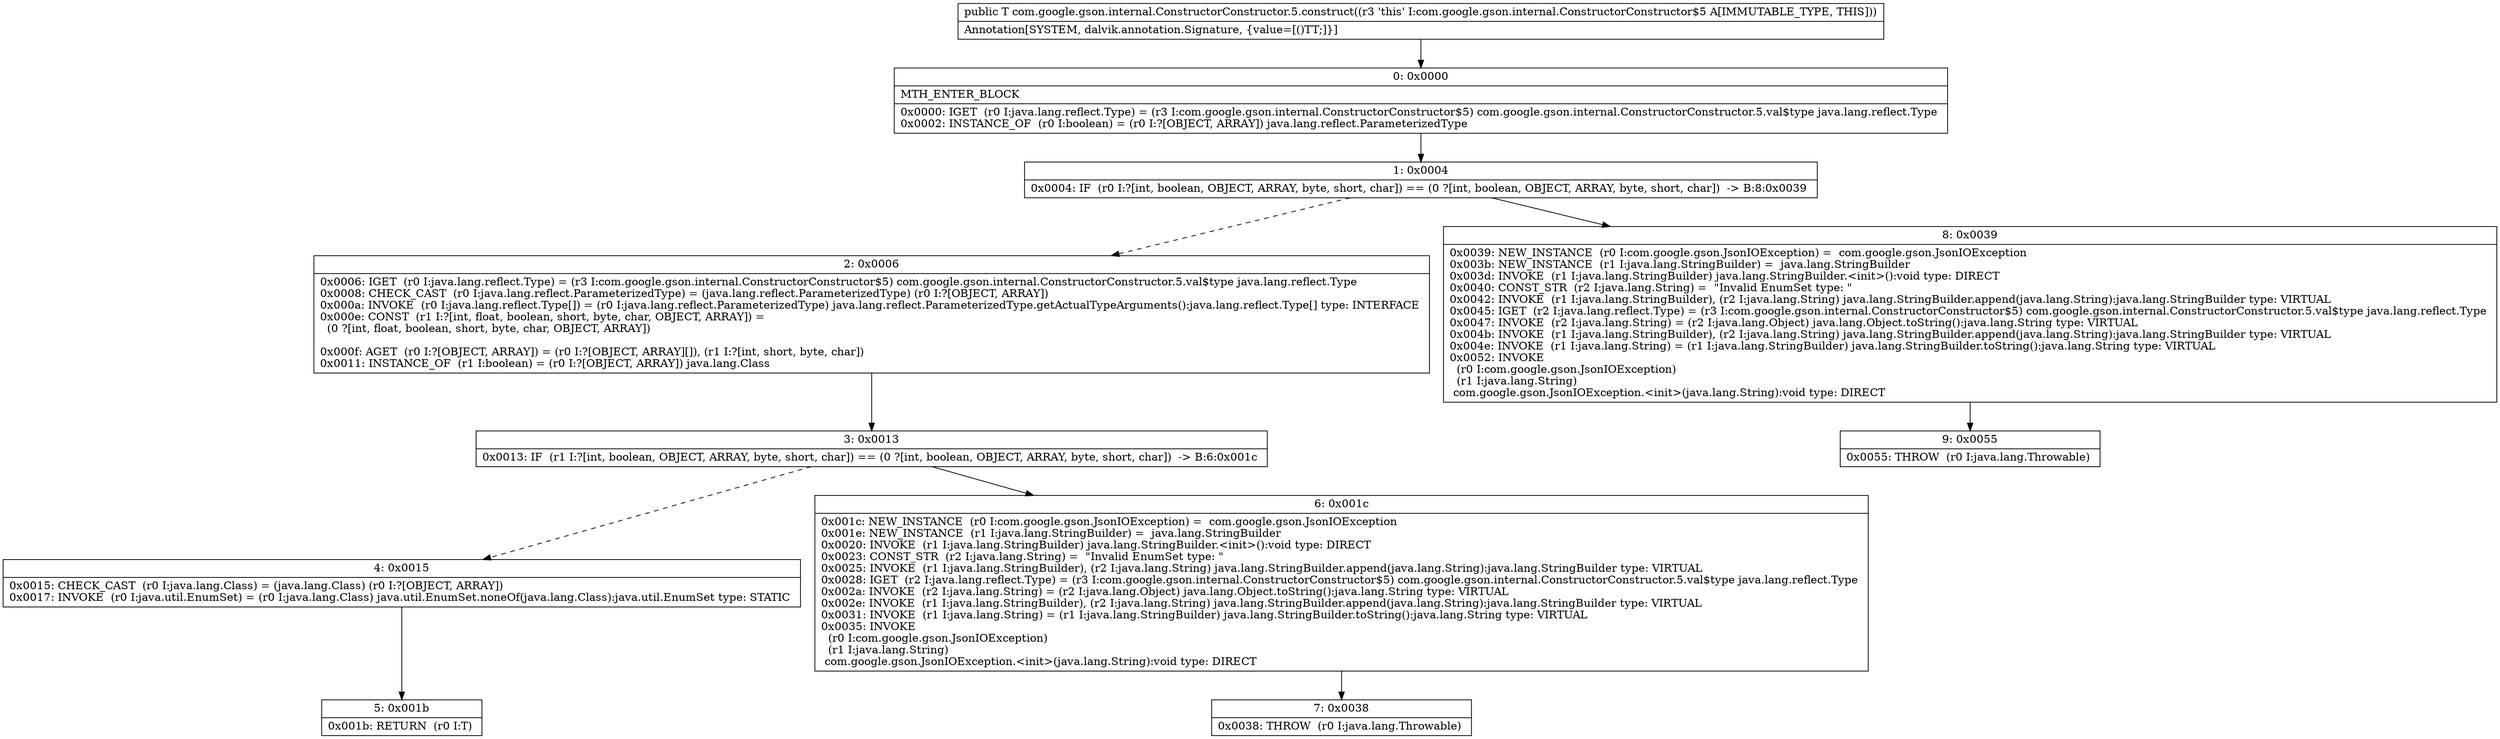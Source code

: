 digraph "CFG forcom.google.gson.internal.ConstructorConstructor.5.construct()Ljava\/lang\/Object;" {
Node_0 [shape=record,label="{0\:\ 0x0000|MTH_ENTER_BLOCK\l|0x0000: IGET  (r0 I:java.lang.reflect.Type) = (r3 I:com.google.gson.internal.ConstructorConstructor$5) com.google.gson.internal.ConstructorConstructor.5.val$type java.lang.reflect.Type \l0x0002: INSTANCE_OF  (r0 I:boolean) = (r0 I:?[OBJECT, ARRAY]) java.lang.reflect.ParameterizedType \l}"];
Node_1 [shape=record,label="{1\:\ 0x0004|0x0004: IF  (r0 I:?[int, boolean, OBJECT, ARRAY, byte, short, char]) == (0 ?[int, boolean, OBJECT, ARRAY, byte, short, char])  \-\> B:8:0x0039 \l}"];
Node_2 [shape=record,label="{2\:\ 0x0006|0x0006: IGET  (r0 I:java.lang.reflect.Type) = (r3 I:com.google.gson.internal.ConstructorConstructor$5) com.google.gson.internal.ConstructorConstructor.5.val$type java.lang.reflect.Type \l0x0008: CHECK_CAST  (r0 I:java.lang.reflect.ParameterizedType) = (java.lang.reflect.ParameterizedType) (r0 I:?[OBJECT, ARRAY]) \l0x000a: INVOKE  (r0 I:java.lang.reflect.Type[]) = (r0 I:java.lang.reflect.ParameterizedType) java.lang.reflect.ParameterizedType.getActualTypeArguments():java.lang.reflect.Type[] type: INTERFACE \l0x000e: CONST  (r1 I:?[int, float, boolean, short, byte, char, OBJECT, ARRAY]) = \l  (0 ?[int, float, boolean, short, byte, char, OBJECT, ARRAY])\l \l0x000f: AGET  (r0 I:?[OBJECT, ARRAY]) = (r0 I:?[OBJECT, ARRAY][]), (r1 I:?[int, short, byte, char]) \l0x0011: INSTANCE_OF  (r1 I:boolean) = (r0 I:?[OBJECT, ARRAY]) java.lang.Class \l}"];
Node_3 [shape=record,label="{3\:\ 0x0013|0x0013: IF  (r1 I:?[int, boolean, OBJECT, ARRAY, byte, short, char]) == (0 ?[int, boolean, OBJECT, ARRAY, byte, short, char])  \-\> B:6:0x001c \l}"];
Node_4 [shape=record,label="{4\:\ 0x0015|0x0015: CHECK_CAST  (r0 I:java.lang.Class) = (java.lang.Class) (r0 I:?[OBJECT, ARRAY]) \l0x0017: INVOKE  (r0 I:java.util.EnumSet) = (r0 I:java.lang.Class) java.util.EnumSet.noneOf(java.lang.Class):java.util.EnumSet type: STATIC \l}"];
Node_5 [shape=record,label="{5\:\ 0x001b|0x001b: RETURN  (r0 I:T) \l}"];
Node_6 [shape=record,label="{6\:\ 0x001c|0x001c: NEW_INSTANCE  (r0 I:com.google.gson.JsonIOException) =  com.google.gson.JsonIOException \l0x001e: NEW_INSTANCE  (r1 I:java.lang.StringBuilder) =  java.lang.StringBuilder \l0x0020: INVOKE  (r1 I:java.lang.StringBuilder) java.lang.StringBuilder.\<init\>():void type: DIRECT \l0x0023: CONST_STR  (r2 I:java.lang.String) =  \"Invalid EnumSet type: \" \l0x0025: INVOKE  (r1 I:java.lang.StringBuilder), (r2 I:java.lang.String) java.lang.StringBuilder.append(java.lang.String):java.lang.StringBuilder type: VIRTUAL \l0x0028: IGET  (r2 I:java.lang.reflect.Type) = (r3 I:com.google.gson.internal.ConstructorConstructor$5) com.google.gson.internal.ConstructorConstructor.5.val$type java.lang.reflect.Type \l0x002a: INVOKE  (r2 I:java.lang.String) = (r2 I:java.lang.Object) java.lang.Object.toString():java.lang.String type: VIRTUAL \l0x002e: INVOKE  (r1 I:java.lang.StringBuilder), (r2 I:java.lang.String) java.lang.StringBuilder.append(java.lang.String):java.lang.StringBuilder type: VIRTUAL \l0x0031: INVOKE  (r1 I:java.lang.String) = (r1 I:java.lang.StringBuilder) java.lang.StringBuilder.toString():java.lang.String type: VIRTUAL \l0x0035: INVOKE  \l  (r0 I:com.google.gson.JsonIOException)\l  (r1 I:java.lang.String)\l com.google.gson.JsonIOException.\<init\>(java.lang.String):void type: DIRECT \l}"];
Node_7 [shape=record,label="{7\:\ 0x0038|0x0038: THROW  (r0 I:java.lang.Throwable) \l}"];
Node_8 [shape=record,label="{8\:\ 0x0039|0x0039: NEW_INSTANCE  (r0 I:com.google.gson.JsonIOException) =  com.google.gson.JsonIOException \l0x003b: NEW_INSTANCE  (r1 I:java.lang.StringBuilder) =  java.lang.StringBuilder \l0x003d: INVOKE  (r1 I:java.lang.StringBuilder) java.lang.StringBuilder.\<init\>():void type: DIRECT \l0x0040: CONST_STR  (r2 I:java.lang.String) =  \"Invalid EnumSet type: \" \l0x0042: INVOKE  (r1 I:java.lang.StringBuilder), (r2 I:java.lang.String) java.lang.StringBuilder.append(java.lang.String):java.lang.StringBuilder type: VIRTUAL \l0x0045: IGET  (r2 I:java.lang.reflect.Type) = (r3 I:com.google.gson.internal.ConstructorConstructor$5) com.google.gson.internal.ConstructorConstructor.5.val$type java.lang.reflect.Type \l0x0047: INVOKE  (r2 I:java.lang.String) = (r2 I:java.lang.Object) java.lang.Object.toString():java.lang.String type: VIRTUAL \l0x004b: INVOKE  (r1 I:java.lang.StringBuilder), (r2 I:java.lang.String) java.lang.StringBuilder.append(java.lang.String):java.lang.StringBuilder type: VIRTUAL \l0x004e: INVOKE  (r1 I:java.lang.String) = (r1 I:java.lang.StringBuilder) java.lang.StringBuilder.toString():java.lang.String type: VIRTUAL \l0x0052: INVOKE  \l  (r0 I:com.google.gson.JsonIOException)\l  (r1 I:java.lang.String)\l com.google.gson.JsonIOException.\<init\>(java.lang.String):void type: DIRECT \l}"];
Node_9 [shape=record,label="{9\:\ 0x0055|0x0055: THROW  (r0 I:java.lang.Throwable) \l}"];
MethodNode[shape=record,label="{public T com.google.gson.internal.ConstructorConstructor.5.construct((r3 'this' I:com.google.gson.internal.ConstructorConstructor$5 A[IMMUTABLE_TYPE, THIS]))  | Annotation[SYSTEM, dalvik.annotation.Signature, \{value=[()TT;]\}]\l}"];
MethodNode -> Node_0;
Node_0 -> Node_1;
Node_1 -> Node_2[style=dashed];
Node_1 -> Node_8;
Node_2 -> Node_3;
Node_3 -> Node_4[style=dashed];
Node_3 -> Node_6;
Node_4 -> Node_5;
Node_6 -> Node_7;
Node_8 -> Node_9;
}

